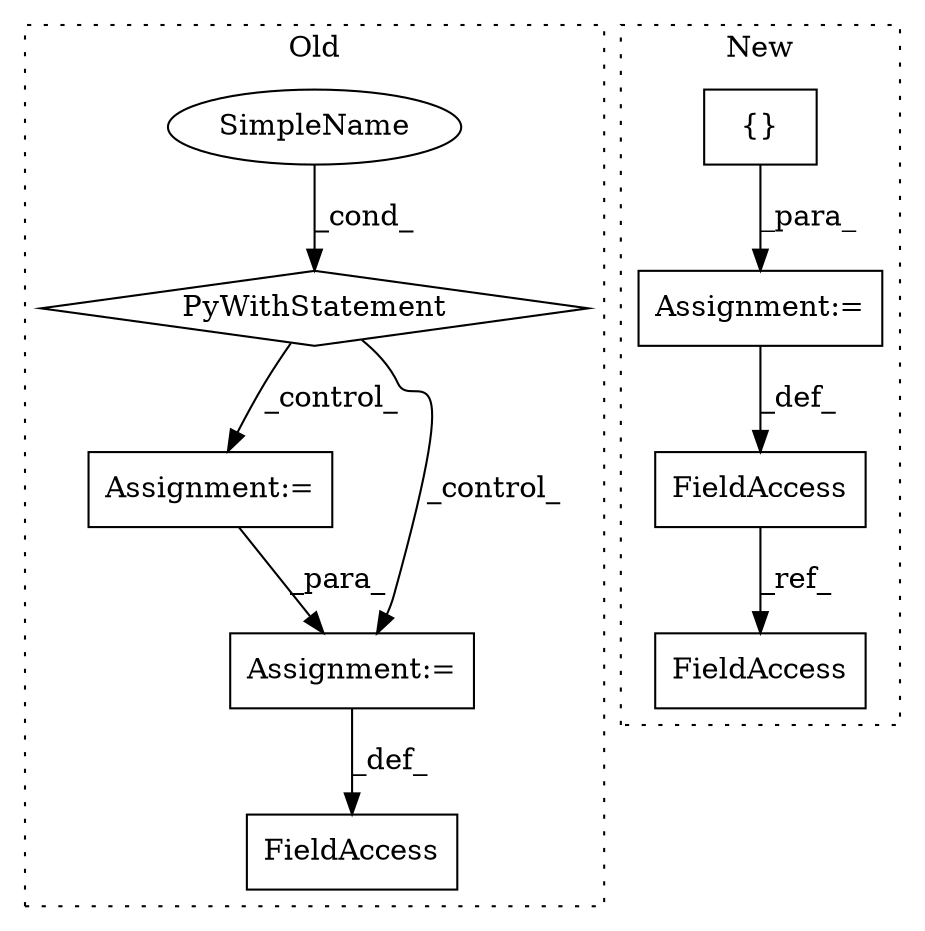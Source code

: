 digraph G {
subgraph cluster0 {
1 [label="PyWithStatement" a="104" s="1041,1080" l="10,2" shape="diamond"];
3 [label="Assignment:=" a="7" s="1097" l="11" shape="box"];
4 [label="SimpleName" a="42" s="" l="" shape="ellipse"];
6 [label="Assignment:=" a="7" s="1122" l="14" shape="box"];
7 [label="FieldAccess" a="22" s="1116" l="6" shape="box"];
label = "Old";
style="dotted";
}
subgraph cluster1 {
2 [label="{}" a="4" s="1190" l="2" shape="box"];
5 [label="Assignment:=" a="7" s="1124" l="1" shape="box"];
8 [label="FieldAccess" a="22" s="1120" l="4" shape="box"];
9 [label="FieldAccess" a="22" s="1233" l="4" shape="box"];
label = "New";
style="dotted";
}
1 -> 3 [label="_control_"];
1 -> 6 [label="_control_"];
2 -> 5 [label="_para_"];
3 -> 6 [label="_para_"];
4 -> 1 [label="_cond_"];
5 -> 8 [label="_def_"];
6 -> 7 [label="_def_"];
8 -> 9 [label="_ref_"];
}